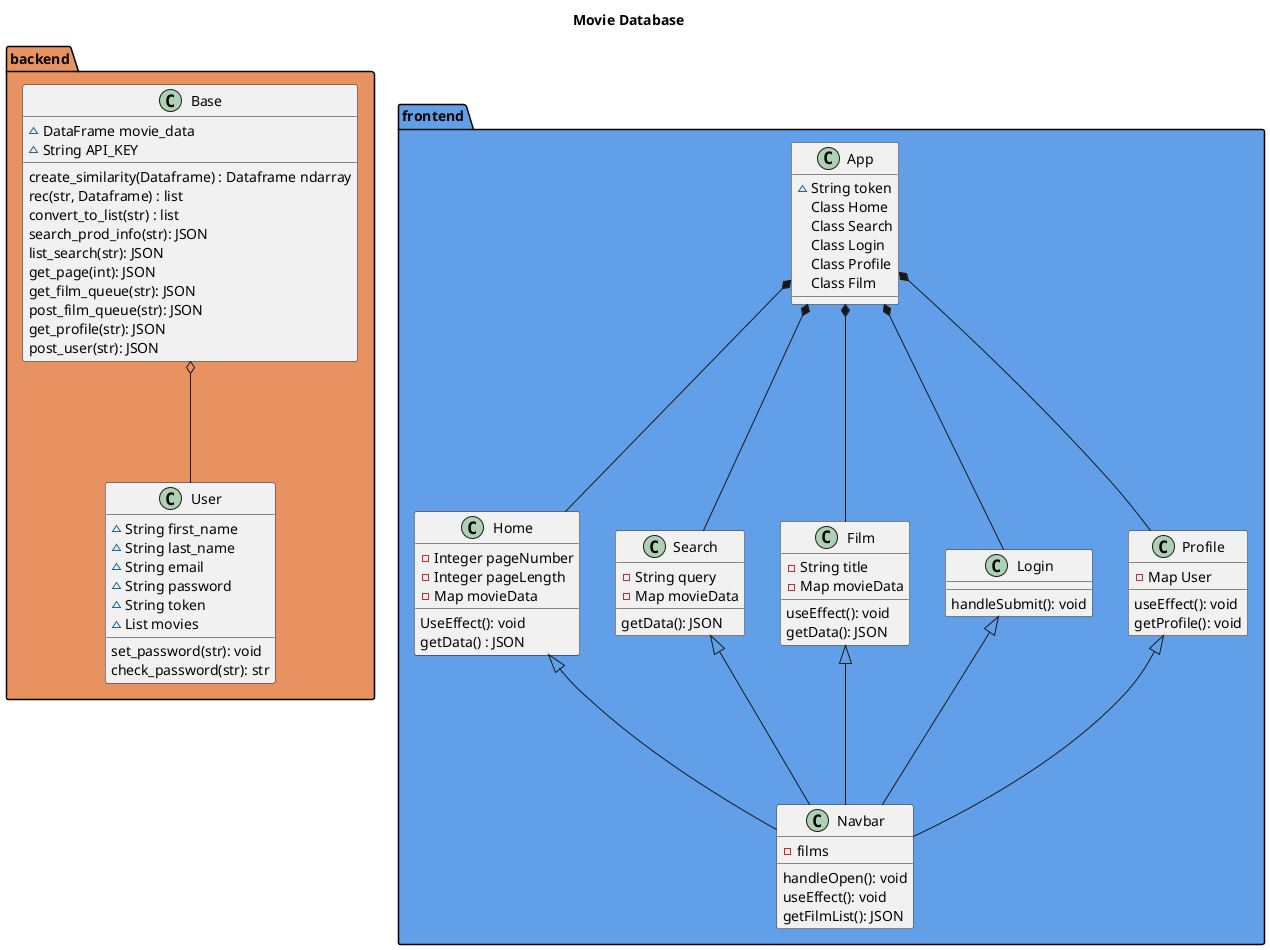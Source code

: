 @startuml
title Movie Database
package "backend" #e89161{
class Base{
    ~ DataFrame movie_data
    ~ String API_KEY
    create_similarity(Dataframe) : Dataframe ndarray
    rec(str, Dataframe) : list
    convert_to_list(str) : list
    search_prod_info(str): JSON
    list_search(str): JSON
    get_page(int): JSON
    get_film_queue(str): JSON
    post_film_queue(str): JSON
    get_profile(str): JSON
    post_user(str): JSON
}

class User{
    ~ String first_name
    ~ String last_name
    ~ String email
    ~ String password
    ~ String token
    ~ List movies
    set_password(str): void
    check_password(str): str
}
}

package "frontend" #61a0e8{
class App {
    ~ String token
    Class Home
    Class Search 
    Class Login 
    Class Profile 
    Class Film 
}

class Navbar{
    -films
    handleOpen(): void
    useEffect(): void
    getFilmList(): JSON
}

class Home {
    - Integer pageNumber
    - Integer pageLength
    - Map movieData
    UseEffect(): void
    getData() : JSON
}

class Search {
    - String query 
    - Map movieData 
    getData(): JSON
}

class Film {
    - String title 
    - Map movieData
    useEffect(): void
    getData(): JSON
}

class Login {
    handleSubmit(): void
}

class Profile {
    - Map User
    useEffect(): void
    getProfile(): void
}


}
Home <|--- Navbar
App *--- Home
Search <|--- Navbar
App *--- Search
Login <|--- Navbar
App *--- Login
Profile <|--- Navbar
App *--- Profile
Film <|--- Navbar
App *--- Film
Base o--- User
@enduml
